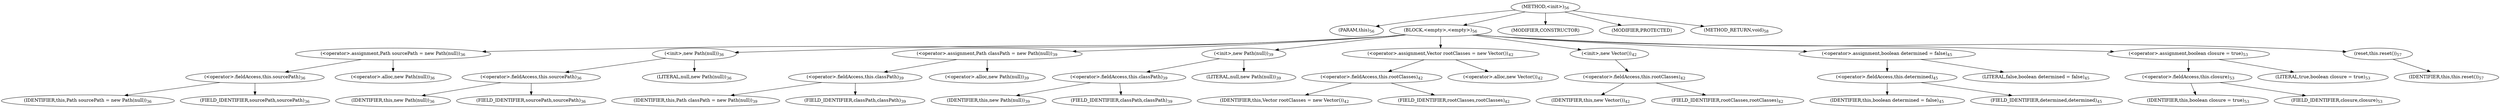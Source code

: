 digraph "&lt;init&gt;" {  
"74" [label = <(METHOD,&lt;init&gt;)<SUB>56</SUB>> ]
"4" [label = <(PARAM,this)<SUB>56</SUB>> ]
"75" [label = <(BLOCK,&lt;empty&gt;,&lt;empty&gt;)<SUB>56</SUB>> ]
"76" [label = <(&lt;operator&gt;.assignment,Path sourcePath = new Path(null))<SUB>36</SUB>> ]
"77" [label = <(&lt;operator&gt;.fieldAccess,this.sourcePath)<SUB>36</SUB>> ]
"78" [label = <(IDENTIFIER,this,Path sourcePath = new Path(null))<SUB>36</SUB>> ]
"79" [label = <(FIELD_IDENTIFIER,sourcePath,sourcePath)<SUB>36</SUB>> ]
"80" [label = <(&lt;operator&gt;.alloc,new Path(null))<SUB>36</SUB>> ]
"81" [label = <(&lt;init&gt;,new Path(null))<SUB>36</SUB>> ]
"82" [label = <(&lt;operator&gt;.fieldAccess,this.sourcePath)<SUB>36</SUB>> ]
"83" [label = <(IDENTIFIER,this,new Path(null))<SUB>36</SUB>> ]
"84" [label = <(FIELD_IDENTIFIER,sourcePath,sourcePath)<SUB>36</SUB>> ]
"85" [label = <(LITERAL,null,new Path(null))<SUB>36</SUB>> ]
"86" [label = <(&lt;operator&gt;.assignment,Path classPath = new Path(null))<SUB>39</SUB>> ]
"87" [label = <(&lt;operator&gt;.fieldAccess,this.classPath)<SUB>39</SUB>> ]
"88" [label = <(IDENTIFIER,this,Path classPath = new Path(null))<SUB>39</SUB>> ]
"89" [label = <(FIELD_IDENTIFIER,classPath,classPath)<SUB>39</SUB>> ]
"90" [label = <(&lt;operator&gt;.alloc,new Path(null))<SUB>39</SUB>> ]
"91" [label = <(&lt;init&gt;,new Path(null))<SUB>39</SUB>> ]
"92" [label = <(&lt;operator&gt;.fieldAccess,this.classPath)<SUB>39</SUB>> ]
"93" [label = <(IDENTIFIER,this,new Path(null))<SUB>39</SUB>> ]
"94" [label = <(FIELD_IDENTIFIER,classPath,classPath)<SUB>39</SUB>> ]
"95" [label = <(LITERAL,null,new Path(null))<SUB>39</SUB>> ]
"96" [label = <(&lt;operator&gt;.assignment,Vector rootClasses = new Vector())<SUB>42</SUB>> ]
"97" [label = <(&lt;operator&gt;.fieldAccess,this.rootClasses)<SUB>42</SUB>> ]
"98" [label = <(IDENTIFIER,this,Vector rootClasses = new Vector())<SUB>42</SUB>> ]
"99" [label = <(FIELD_IDENTIFIER,rootClasses,rootClasses)<SUB>42</SUB>> ]
"100" [label = <(&lt;operator&gt;.alloc,new Vector())<SUB>42</SUB>> ]
"101" [label = <(&lt;init&gt;,new Vector())<SUB>42</SUB>> ]
"102" [label = <(&lt;operator&gt;.fieldAccess,this.rootClasses)<SUB>42</SUB>> ]
"103" [label = <(IDENTIFIER,this,new Vector())<SUB>42</SUB>> ]
"104" [label = <(FIELD_IDENTIFIER,rootClasses,rootClasses)<SUB>42</SUB>> ]
"105" [label = <(&lt;operator&gt;.assignment,boolean determined = false)<SUB>45</SUB>> ]
"106" [label = <(&lt;operator&gt;.fieldAccess,this.determined)<SUB>45</SUB>> ]
"107" [label = <(IDENTIFIER,this,boolean determined = false)<SUB>45</SUB>> ]
"108" [label = <(FIELD_IDENTIFIER,determined,determined)<SUB>45</SUB>> ]
"109" [label = <(LITERAL,false,boolean determined = false)<SUB>45</SUB>> ]
"110" [label = <(&lt;operator&gt;.assignment,boolean closure = true)<SUB>53</SUB>> ]
"111" [label = <(&lt;operator&gt;.fieldAccess,this.closure)<SUB>53</SUB>> ]
"112" [label = <(IDENTIFIER,this,boolean closure = true)<SUB>53</SUB>> ]
"113" [label = <(FIELD_IDENTIFIER,closure,closure)<SUB>53</SUB>> ]
"114" [label = <(LITERAL,true,boolean closure = true)<SUB>53</SUB>> ]
"115" [label = <(reset,this.reset())<SUB>57</SUB>> ]
"3" [label = <(IDENTIFIER,this,this.reset())<SUB>57</SUB>> ]
"116" [label = <(MODIFIER,CONSTRUCTOR)> ]
"117" [label = <(MODIFIER,PROTECTED)> ]
"118" [label = <(METHOD_RETURN,void)<SUB>58</SUB>> ]
  "74" -> "4" 
  "74" -> "75" 
  "74" -> "116" 
  "74" -> "117" 
  "74" -> "118" 
  "75" -> "76" 
  "75" -> "81" 
  "75" -> "86" 
  "75" -> "91" 
  "75" -> "96" 
  "75" -> "101" 
  "75" -> "105" 
  "75" -> "110" 
  "75" -> "115" 
  "76" -> "77" 
  "76" -> "80" 
  "77" -> "78" 
  "77" -> "79" 
  "81" -> "82" 
  "81" -> "85" 
  "82" -> "83" 
  "82" -> "84" 
  "86" -> "87" 
  "86" -> "90" 
  "87" -> "88" 
  "87" -> "89" 
  "91" -> "92" 
  "91" -> "95" 
  "92" -> "93" 
  "92" -> "94" 
  "96" -> "97" 
  "96" -> "100" 
  "97" -> "98" 
  "97" -> "99" 
  "101" -> "102" 
  "102" -> "103" 
  "102" -> "104" 
  "105" -> "106" 
  "105" -> "109" 
  "106" -> "107" 
  "106" -> "108" 
  "110" -> "111" 
  "110" -> "114" 
  "111" -> "112" 
  "111" -> "113" 
  "115" -> "3" 
}
